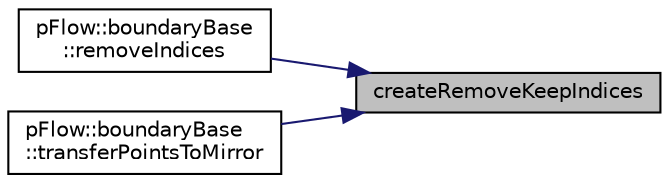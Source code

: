 digraph "createRemoveKeepIndices"
{
 // LATEX_PDF_SIZE
  edge [fontname="Helvetica",fontsize="10",labelfontname="Helvetica",labelfontsize="10"];
  node [fontname="Helvetica",fontsize="10",shape=record];
  rankdir="RL";
  Node1 [label="createRemoveKeepIndices",height=0.2,width=0.4,color="black", fillcolor="grey75", style="filled", fontcolor="black",tooltip=" "];
  Node1 -> Node2 [dir="back",color="midnightblue",fontsize="10",style="solid",fontname="Helvetica"];
  Node2 [label="pFlow::boundaryBase\l::removeIndices",height=0.2,width=0.4,color="black", fillcolor="white", style="filled",URL="$classpFlow_1_1boundaryBase.html#a62f23e3f1b3a899ba639fc847e4d5815",tooltip=" "];
  Node1 -> Node3 [dir="back",color="midnightblue",fontsize="10",style="solid",fontname="Helvetica"];
  Node3 [label="pFlow::boundaryBase\l::transferPointsToMirror",height=0.2,width=0.4,color="black", fillcolor="white", style="filled",URL="$classpFlow_1_1boundaryBase.html#af89a0fc42d203c23edd6d05268844b14",tooltip=" "];
}
